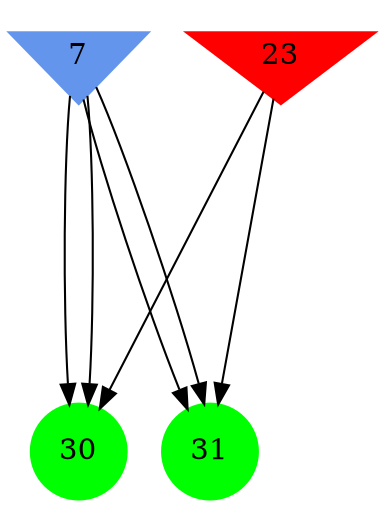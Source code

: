 digraph brain {
	ranksep=2.0;
	7 [shape=invtriangle,style=filled,color=cornflowerblue];
	23 [shape=invtriangle,style=filled,color=red];
	30 [shape=circle,style=filled,color=green];
	31 [shape=circle,style=filled,color=green];
	7	->	30;
	7	->	31;
	7	->	30;
	7	->	31;
	23	->	30;
	23	->	31;
	{ rank=same; 7; 23; }
	{ rank=same; }
	{ rank=same; 30; 31; }
}
